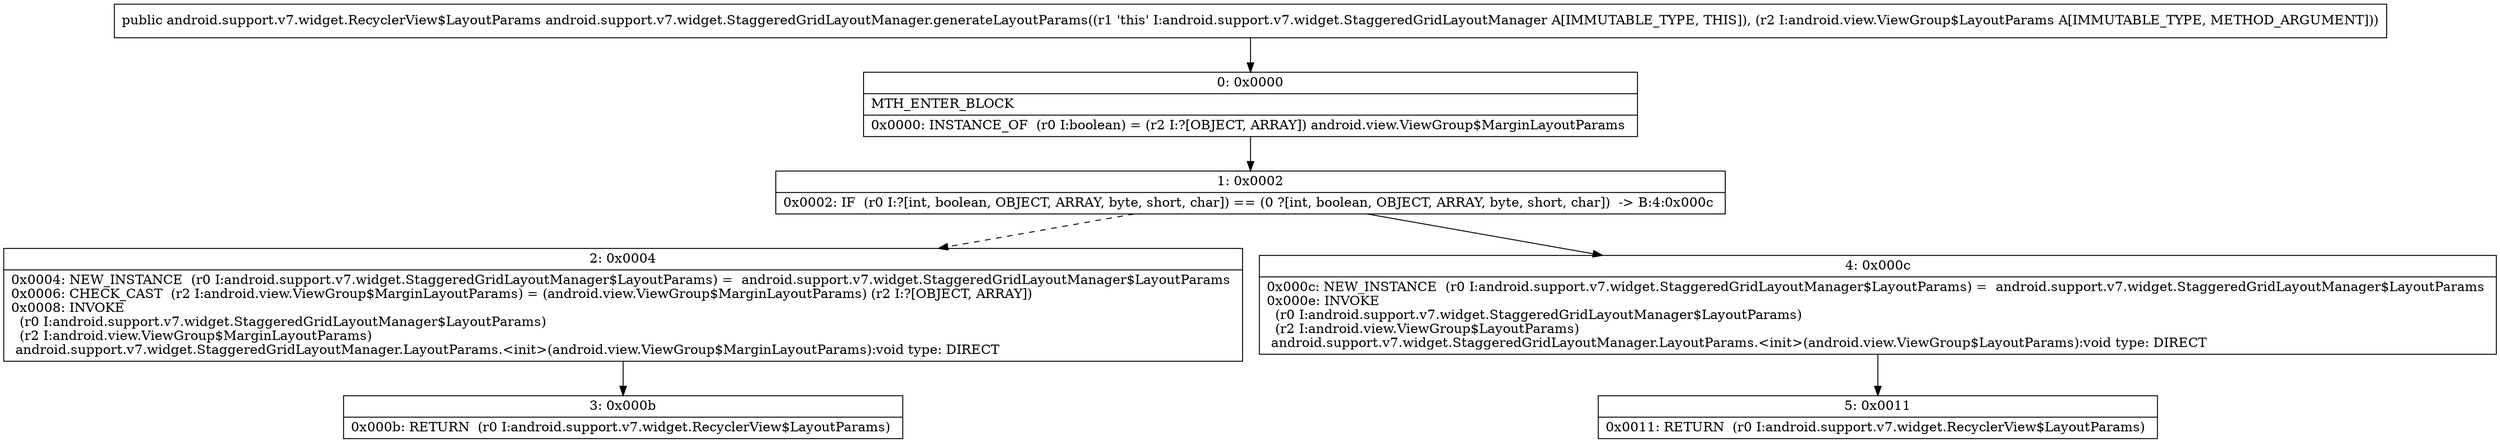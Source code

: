 digraph "CFG forandroid.support.v7.widget.StaggeredGridLayoutManager.generateLayoutParams(Landroid\/view\/ViewGroup$LayoutParams;)Landroid\/support\/v7\/widget\/RecyclerView$LayoutParams;" {
Node_0 [shape=record,label="{0\:\ 0x0000|MTH_ENTER_BLOCK\l|0x0000: INSTANCE_OF  (r0 I:boolean) = (r2 I:?[OBJECT, ARRAY]) android.view.ViewGroup$MarginLayoutParams \l}"];
Node_1 [shape=record,label="{1\:\ 0x0002|0x0002: IF  (r0 I:?[int, boolean, OBJECT, ARRAY, byte, short, char]) == (0 ?[int, boolean, OBJECT, ARRAY, byte, short, char])  \-\> B:4:0x000c \l}"];
Node_2 [shape=record,label="{2\:\ 0x0004|0x0004: NEW_INSTANCE  (r0 I:android.support.v7.widget.StaggeredGridLayoutManager$LayoutParams) =  android.support.v7.widget.StaggeredGridLayoutManager$LayoutParams \l0x0006: CHECK_CAST  (r2 I:android.view.ViewGroup$MarginLayoutParams) = (android.view.ViewGroup$MarginLayoutParams) (r2 I:?[OBJECT, ARRAY]) \l0x0008: INVOKE  \l  (r0 I:android.support.v7.widget.StaggeredGridLayoutManager$LayoutParams)\l  (r2 I:android.view.ViewGroup$MarginLayoutParams)\l android.support.v7.widget.StaggeredGridLayoutManager.LayoutParams.\<init\>(android.view.ViewGroup$MarginLayoutParams):void type: DIRECT \l}"];
Node_3 [shape=record,label="{3\:\ 0x000b|0x000b: RETURN  (r0 I:android.support.v7.widget.RecyclerView$LayoutParams) \l}"];
Node_4 [shape=record,label="{4\:\ 0x000c|0x000c: NEW_INSTANCE  (r0 I:android.support.v7.widget.StaggeredGridLayoutManager$LayoutParams) =  android.support.v7.widget.StaggeredGridLayoutManager$LayoutParams \l0x000e: INVOKE  \l  (r0 I:android.support.v7.widget.StaggeredGridLayoutManager$LayoutParams)\l  (r2 I:android.view.ViewGroup$LayoutParams)\l android.support.v7.widget.StaggeredGridLayoutManager.LayoutParams.\<init\>(android.view.ViewGroup$LayoutParams):void type: DIRECT \l}"];
Node_5 [shape=record,label="{5\:\ 0x0011|0x0011: RETURN  (r0 I:android.support.v7.widget.RecyclerView$LayoutParams) \l}"];
MethodNode[shape=record,label="{public android.support.v7.widget.RecyclerView$LayoutParams android.support.v7.widget.StaggeredGridLayoutManager.generateLayoutParams((r1 'this' I:android.support.v7.widget.StaggeredGridLayoutManager A[IMMUTABLE_TYPE, THIS]), (r2 I:android.view.ViewGroup$LayoutParams A[IMMUTABLE_TYPE, METHOD_ARGUMENT])) }"];
MethodNode -> Node_0;
Node_0 -> Node_1;
Node_1 -> Node_2[style=dashed];
Node_1 -> Node_4;
Node_2 -> Node_3;
Node_4 -> Node_5;
}

